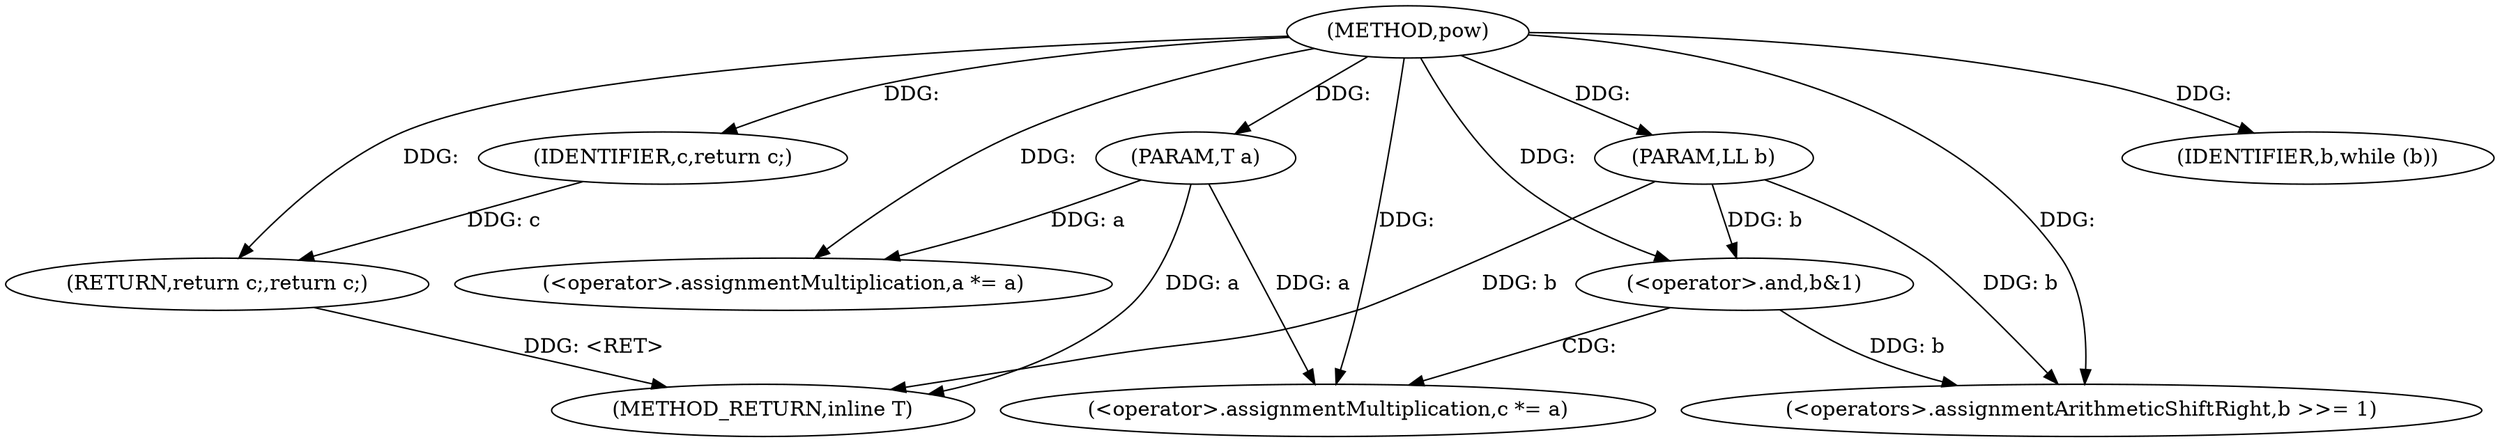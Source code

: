 digraph "pow" {  
"1002201" [label = "(METHOD,pow)" ]
"1002225" [label = "(METHOD_RETURN,inline T)" ]
"1002202" [label = "(PARAM,T a)" ]
"1002203" [label = "(PARAM,LL b)" ]
"1002223" [label = "(RETURN,return c;,return c;)" ]
"1002207" [label = "(IDENTIFIER,b,while (b))" ]
"1002224" [label = "(IDENTIFIER,c,return c;)" ]
"1002210" [label = "(<operator>.and,b&1)" ]
"1002213" [label = "(<operator>.assignmentMultiplication,c *= a)" ]
"1002217" [label = "(<operator>.assignmentMultiplication,a *= a)" ]
"1002220" [label = "(<operators>.assignmentArithmeticShiftRight,b >>= 1)" ]
  "1002223" -> "1002225"  [ label = "DDG: <RET>"] 
  "1002202" -> "1002225"  [ label = "DDG: a"] 
  "1002203" -> "1002225"  [ label = "DDG: b"] 
  "1002201" -> "1002202"  [ label = "DDG: "] 
  "1002201" -> "1002203"  [ label = "DDG: "] 
  "1002224" -> "1002223"  [ label = "DDG: c"] 
  "1002201" -> "1002223"  [ label = "DDG: "] 
  "1002201" -> "1002207"  [ label = "DDG: "] 
  "1002201" -> "1002224"  [ label = "DDG: "] 
  "1002202" -> "1002213"  [ label = "DDG: a"] 
  "1002201" -> "1002213"  [ label = "DDG: "] 
  "1002202" -> "1002217"  [ label = "DDG: a"] 
  "1002201" -> "1002217"  [ label = "DDG: "] 
  "1002203" -> "1002210"  [ label = "DDG: b"] 
  "1002201" -> "1002210"  [ label = "DDG: "] 
  "1002210" -> "1002220"  [ label = "DDG: b"] 
  "1002203" -> "1002220"  [ label = "DDG: b"] 
  "1002201" -> "1002220"  [ label = "DDG: "] 
  "1002210" -> "1002213"  [ label = "CDG: "] 
}
